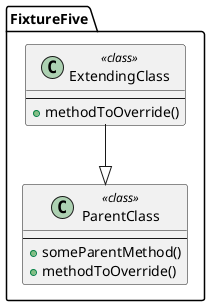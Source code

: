 @startuml

skinparam backgroundColor transparent
top to bottom direction
namespace FixtureFive {
  class ParentClass << class >> {
    --
    +someParentMethod()
    +methodToOverride()
  }
  class ExtendingClass << class >> {
    --
    +methodToOverride()
  }
}
FixtureFive.ExtendingClass --|> FixtureFive.ParentClass
@enduml
